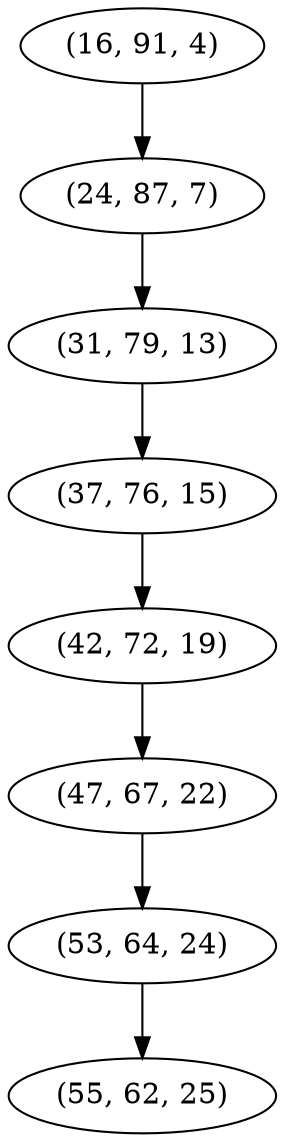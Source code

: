 digraph tree {
    "(16, 91, 4)";
    "(24, 87, 7)";
    "(31, 79, 13)";
    "(37, 76, 15)";
    "(42, 72, 19)";
    "(47, 67, 22)";
    "(53, 64, 24)";
    "(55, 62, 25)";
    "(16, 91, 4)" -> "(24, 87, 7)";
    "(24, 87, 7)" -> "(31, 79, 13)";
    "(31, 79, 13)" -> "(37, 76, 15)";
    "(37, 76, 15)" -> "(42, 72, 19)";
    "(42, 72, 19)" -> "(47, 67, 22)";
    "(47, 67, 22)" -> "(53, 64, 24)";
    "(53, 64, 24)" -> "(55, 62, 25)";
}
